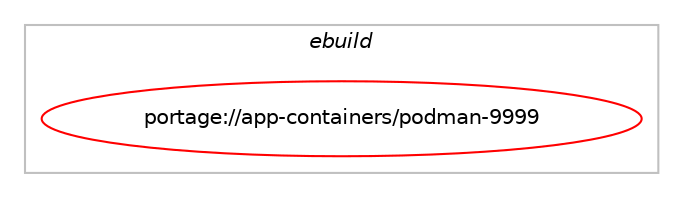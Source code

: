 digraph prolog {

# *************
# Graph options
# *************

newrank=true;
concentrate=true;
compound=true;
graph [rankdir=LR,fontname=Helvetica,fontsize=10,ranksep=1.5];#, ranksep=2.5, nodesep=0.2];
edge  [arrowhead=vee];
node  [fontname=Helvetica,fontsize=10];

# **********
# The ebuild
# **********

subgraph cluster_leftcol {
color=gray;
label=<<i>ebuild</i>>;
id [label="portage://app-containers/podman-9999", color=red, width=4, href="../app-containers/podman-9999.svg"];
}

# ****************
# The dependencies
# ****************

subgraph cluster_midcol {
color=gray;
label=<<i>dependencies</i>>;
subgraph cluster_compile {
fillcolor="#eeeeee";
style=filled;
label=<<i>compile</i>>;
# *** BEGIN UNKNOWN DEPENDENCY TYPE (TODO) ***
# id -> equal(use_conditional_group(positive,apparmor,portage://app-containers/podman-9999,[package_dependency(portage://app-containers/podman-9999,install,no,sys-libs,libapparmor,none,[,,],[],[])]))
# *** END UNKNOWN DEPENDENCY TYPE (TODO) ***

# *** BEGIN UNKNOWN DEPENDENCY TYPE (TODO) ***
# id -> equal(use_conditional_group(positive,btrfs,portage://app-containers/podman-9999,[package_dependency(portage://app-containers/podman-9999,install,no,sys-fs,btrfs-progs,none,[,,],[],[])]))
# *** END UNKNOWN DEPENDENCY TYPE (TODO) ***

# *** BEGIN UNKNOWN DEPENDENCY TYPE (TODO) ***
# id -> equal(use_conditional_group(positive,seccomp,portage://app-containers/podman-9999,[package_dependency(portage://app-containers/podman-9999,install,no,sys-libs,libseccomp,none,[,,],any_same_slot,[])]))
# *** END UNKNOWN DEPENDENCY TYPE (TODO) ***

# *** BEGIN UNKNOWN DEPENDENCY TYPE (TODO) ***
# id -> equal(use_conditional_group(positive,selinux,portage://app-containers/podman-9999,[package_dependency(portage://app-containers/podman-9999,install,no,sec-policy,selinux-podman,none,[,,],[],[]),package_dependency(portage://app-containers/podman-9999,install,no,sys-libs,libselinux,none,[,,],any_same_slot,[])]))
# *** END UNKNOWN DEPENDENCY TYPE (TODO) ***

# *** BEGIN UNKNOWN DEPENDENCY TYPE (TODO) ***
# id -> equal(use_conditional_group(positive,systemd,portage://app-containers/podman-9999,[package_dependency(portage://app-containers/podman-9999,install,no,sys-apps,systemd,none,[,,],any_same_slot,[])]))
# *** END UNKNOWN DEPENDENCY TYPE (TODO) ***

# *** BEGIN UNKNOWN DEPENDENCY TYPE (TODO) ***
# id -> equal(use_conditional_group(positive,wrapper,portage://app-containers/podman-9999,[package_dependency(portage://app-containers/podman-9999,install,weak,app-containers,docker-cli,none,[,,],[],[])]))
# *** END UNKNOWN DEPENDENCY TYPE (TODO) ***

# *** BEGIN UNKNOWN DEPENDENCY TYPE (TODO) ***
# id -> equal(package_dependency(portage://app-containers/podman-9999,install,no,app-containers,catatonit,none,[,,],[],[]))
# *** END UNKNOWN DEPENDENCY TYPE (TODO) ***

# *** BEGIN UNKNOWN DEPENDENCY TYPE (TODO) ***
# id -> equal(package_dependency(portage://app-containers/podman-9999,install,no,app-containers,conmon,greaterequal,[2.1.10,,,2.1.10],[],[]))
# *** END UNKNOWN DEPENDENCY TYPE (TODO) ***

# *** BEGIN UNKNOWN DEPENDENCY TYPE (TODO) ***
# id -> equal(package_dependency(portage://app-containers/podman-9999,install,no,app-containers,containers-common,greaterequal,[0.58.0,,-r1,0.58.0-r1],[],[]))
# *** END UNKNOWN DEPENDENCY TYPE (TODO) ***

# *** BEGIN UNKNOWN DEPENDENCY TYPE (TODO) ***
# id -> equal(package_dependency(portage://app-containers/podman-9999,install,no,app-crypt,gpgme,none,[,,],any_same_slot,[]))
# *** END UNKNOWN DEPENDENCY TYPE (TODO) ***

# *** BEGIN UNKNOWN DEPENDENCY TYPE (TODO) ***
# id -> equal(package_dependency(portage://app-containers/podman-9999,install,no,dev-libs,libassuan,none,[,,],any_same_slot,[]))
# *** END UNKNOWN DEPENDENCY TYPE (TODO) ***

# *** BEGIN UNKNOWN DEPENDENCY TYPE (TODO) ***
# id -> equal(package_dependency(portage://app-containers/podman-9999,install,no,dev-libs,libgpg-error,none,[,,],any_same_slot,[]))
# *** END UNKNOWN DEPENDENCY TYPE (TODO) ***

# *** BEGIN UNKNOWN DEPENDENCY TYPE (TODO) ***
# id -> equal(package_dependency(portage://app-containers/podman-9999,install,no,sys-apps,shadow,none,[,,],any_same_slot,[]))
# *** END UNKNOWN DEPENDENCY TYPE (TODO) ***

}
subgraph cluster_compileandrun {
fillcolor="#eeeeee";
style=filled;
label=<<i>compile and run</i>>;
}
subgraph cluster_run {
fillcolor="#eeeeee";
style=filled;
label=<<i>run</i>>;
# *** BEGIN UNKNOWN DEPENDENCY TYPE (TODO) ***
# id -> equal(use_conditional_group(positive,apparmor,portage://app-containers/podman-9999,[package_dependency(portage://app-containers/podman-9999,run,no,sys-libs,libapparmor,none,[,,],[],[])]))
# *** END UNKNOWN DEPENDENCY TYPE (TODO) ***

# *** BEGIN UNKNOWN DEPENDENCY TYPE (TODO) ***
# id -> equal(use_conditional_group(positive,btrfs,portage://app-containers/podman-9999,[package_dependency(portage://app-containers/podman-9999,run,no,sys-fs,btrfs-progs,none,[,,],[],[])]))
# *** END UNKNOWN DEPENDENCY TYPE (TODO) ***

# *** BEGIN UNKNOWN DEPENDENCY TYPE (TODO) ***
# id -> equal(use_conditional_group(positive,seccomp,portage://app-containers/podman-9999,[package_dependency(portage://app-containers/podman-9999,run,no,sys-libs,libseccomp,none,[,,],any_same_slot,[])]))
# *** END UNKNOWN DEPENDENCY TYPE (TODO) ***

# *** BEGIN UNKNOWN DEPENDENCY TYPE (TODO) ***
# id -> equal(use_conditional_group(positive,selinux,portage://app-containers/podman-9999,[package_dependency(portage://app-containers/podman-9999,run,no,sec-policy,selinux-podman,none,[,,],[],[]),package_dependency(portage://app-containers/podman-9999,run,no,sys-libs,libselinux,none,[,,],any_same_slot,[])]))
# *** END UNKNOWN DEPENDENCY TYPE (TODO) ***

# *** BEGIN UNKNOWN DEPENDENCY TYPE (TODO) ***
# id -> equal(use_conditional_group(positive,systemd,portage://app-containers/podman-9999,[package_dependency(portage://app-containers/podman-9999,run,no,sys-apps,systemd,none,[,,],any_same_slot,[])]))
# *** END UNKNOWN DEPENDENCY TYPE (TODO) ***

# *** BEGIN UNKNOWN DEPENDENCY TYPE (TODO) ***
# id -> equal(use_conditional_group(positive,wrapper,portage://app-containers/podman-9999,[package_dependency(portage://app-containers/podman-9999,run,weak,app-containers,docker-cli,none,[,,],[],[])]))
# *** END UNKNOWN DEPENDENCY TYPE (TODO) ***

# *** BEGIN UNKNOWN DEPENDENCY TYPE (TODO) ***
# id -> equal(package_dependency(portage://app-containers/podman-9999,run,no,app-containers,catatonit,none,[,,],[],[]))
# *** END UNKNOWN DEPENDENCY TYPE (TODO) ***

# *** BEGIN UNKNOWN DEPENDENCY TYPE (TODO) ***
# id -> equal(package_dependency(portage://app-containers/podman-9999,run,no,app-containers,conmon,greaterequal,[2.1.10,,,2.1.10],[],[]))
# *** END UNKNOWN DEPENDENCY TYPE (TODO) ***

# *** BEGIN UNKNOWN DEPENDENCY TYPE (TODO) ***
# id -> equal(package_dependency(portage://app-containers/podman-9999,run,no,app-containers,containers-common,greaterequal,[0.58.0,,-r1,0.58.0-r1],[],[]))
# *** END UNKNOWN DEPENDENCY TYPE (TODO) ***

# *** BEGIN UNKNOWN DEPENDENCY TYPE (TODO) ***
# id -> equal(package_dependency(portage://app-containers/podman-9999,run,no,app-crypt,gpgme,none,[,,],any_same_slot,[]))
# *** END UNKNOWN DEPENDENCY TYPE (TODO) ***

# *** BEGIN UNKNOWN DEPENDENCY TYPE (TODO) ***
# id -> equal(package_dependency(portage://app-containers/podman-9999,run,no,dev-libs,libassuan,none,[,,],any_same_slot,[]))
# *** END UNKNOWN DEPENDENCY TYPE (TODO) ***

# *** BEGIN UNKNOWN DEPENDENCY TYPE (TODO) ***
# id -> equal(package_dependency(portage://app-containers/podman-9999,run,no,dev-libs,libgpg-error,none,[,,],any_same_slot,[]))
# *** END UNKNOWN DEPENDENCY TYPE (TODO) ***

# *** BEGIN UNKNOWN DEPENDENCY TYPE (TODO) ***
# id -> equal(package_dependency(portage://app-containers/podman-9999,run,no,sys-apps,shadow,none,[,,],any_same_slot,[]))
# *** END UNKNOWN DEPENDENCY TYPE (TODO) ***

# *** BEGIN UNKNOWN DEPENDENCY TYPE (TODO) ***
# id -> equal(package_dependency(portage://app-containers/podman-9999,run,no,virtual,tmpfiles,none,[,,],[],[]))
# *** END UNKNOWN DEPENDENCY TYPE (TODO) ***

}
}

# **************
# The candidates
# **************

subgraph cluster_choices {
rank=same;
color=gray;
label=<<i>candidates</i>>;

}

}
